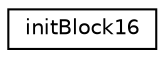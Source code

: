 digraph "Graphical Class Hierarchy"
{
 // LATEX_PDF_SIZE
  edge [fontname="Helvetica",fontsize="10",labelfontname="Helvetica",labelfontsize="10"];
  node [fontname="Helvetica",fontsize="10",shape=record];
  rankdir="LR";
  Node0 [label="initBlock16",height=0.2,width=0.4,color="black", fillcolor="white", style="filled",URL="$structinitBlock16.html",tooltip=" "];
}
